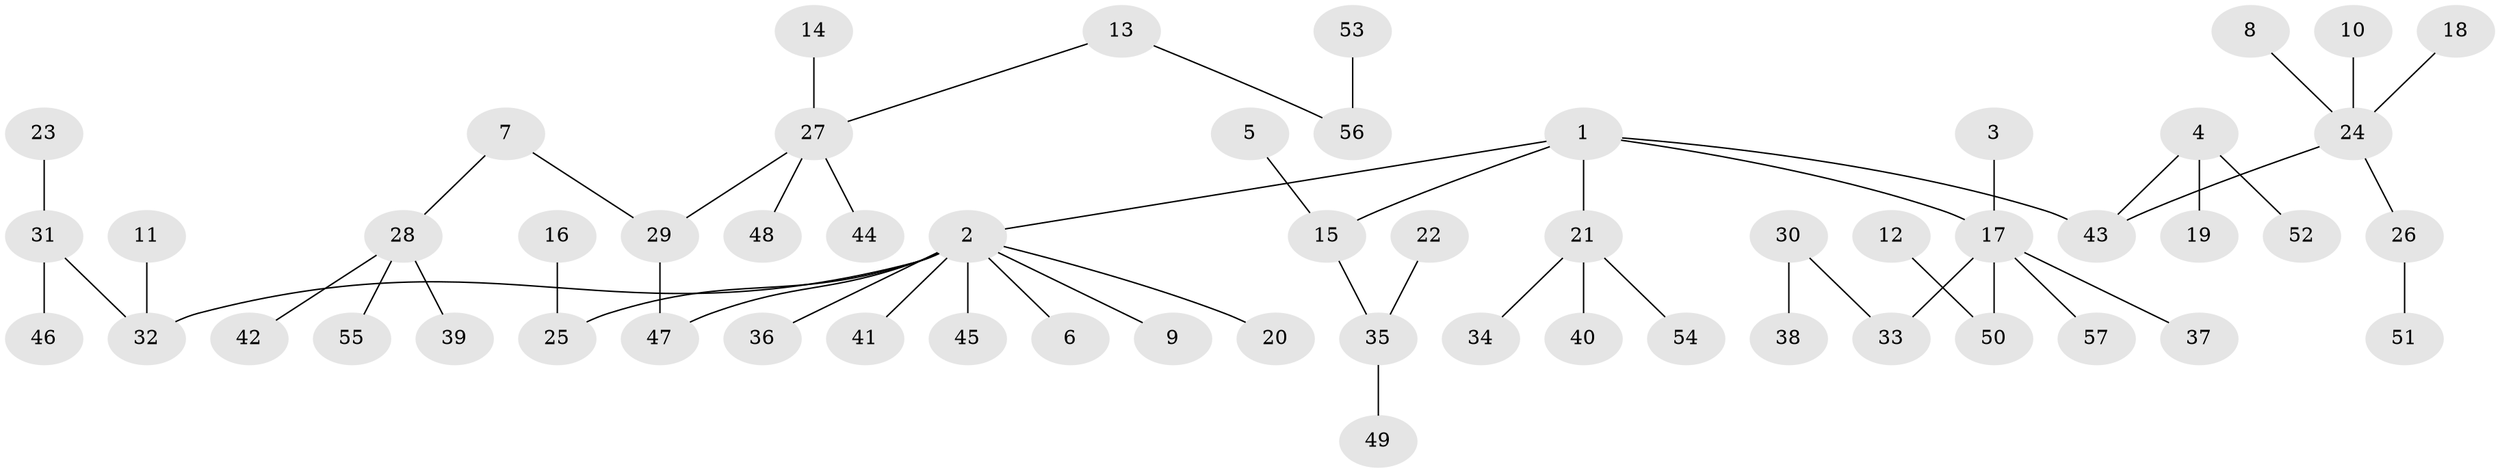// original degree distribution, {6: 0.02631578947368421, 3: 0.11403508771929824, 4: 0.07894736842105263, 5: 0.043859649122807015, 1: 0.5263157894736842, 2: 0.21052631578947367}
// Generated by graph-tools (version 1.1) at 2025/50/03/09/25 03:50:18]
// undirected, 57 vertices, 56 edges
graph export_dot {
graph [start="1"]
  node [color=gray90,style=filled];
  1;
  2;
  3;
  4;
  5;
  6;
  7;
  8;
  9;
  10;
  11;
  12;
  13;
  14;
  15;
  16;
  17;
  18;
  19;
  20;
  21;
  22;
  23;
  24;
  25;
  26;
  27;
  28;
  29;
  30;
  31;
  32;
  33;
  34;
  35;
  36;
  37;
  38;
  39;
  40;
  41;
  42;
  43;
  44;
  45;
  46;
  47;
  48;
  49;
  50;
  51;
  52;
  53;
  54;
  55;
  56;
  57;
  1 -- 2 [weight=1.0];
  1 -- 15 [weight=1.0];
  1 -- 17 [weight=1.0];
  1 -- 21 [weight=1.0];
  1 -- 43 [weight=1.0];
  2 -- 6 [weight=1.0];
  2 -- 9 [weight=1.0];
  2 -- 20 [weight=1.0];
  2 -- 25 [weight=1.0];
  2 -- 32 [weight=1.0];
  2 -- 36 [weight=1.0];
  2 -- 41 [weight=1.0];
  2 -- 45 [weight=1.0];
  2 -- 47 [weight=1.0];
  3 -- 17 [weight=1.0];
  4 -- 19 [weight=1.0];
  4 -- 43 [weight=1.0];
  4 -- 52 [weight=1.0];
  5 -- 15 [weight=1.0];
  7 -- 28 [weight=1.0];
  7 -- 29 [weight=1.0];
  8 -- 24 [weight=1.0];
  10 -- 24 [weight=1.0];
  11 -- 32 [weight=1.0];
  12 -- 50 [weight=1.0];
  13 -- 27 [weight=1.0];
  13 -- 56 [weight=1.0];
  14 -- 27 [weight=1.0];
  15 -- 35 [weight=1.0];
  16 -- 25 [weight=1.0];
  17 -- 33 [weight=1.0];
  17 -- 37 [weight=1.0];
  17 -- 50 [weight=1.0];
  17 -- 57 [weight=1.0];
  18 -- 24 [weight=1.0];
  21 -- 34 [weight=1.0];
  21 -- 40 [weight=1.0];
  21 -- 54 [weight=1.0];
  22 -- 35 [weight=1.0];
  23 -- 31 [weight=1.0];
  24 -- 26 [weight=1.0];
  24 -- 43 [weight=1.0];
  26 -- 51 [weight=1.0];
  27 -- 29 [weight=1.0];
  27 -- 44 [weight=1.0];
  27 -- 48 [weight=1.0];
  28 -- 39 [weight=1.0];
  28 -- 42 [weight=1.0];
  28 -- 55 [weight=1.0];
  29 -- 47 [weight=1.0];
  30 -- 33 [weight=1.0];
  30 -- 38 [weight=1.0];
  31 -- 32 [weight=1.0];
  31 -- 46 [weight=1.0];
  35 -- 49 [weight=1.0];
  53 -- 56 [weight=1.0];
}
